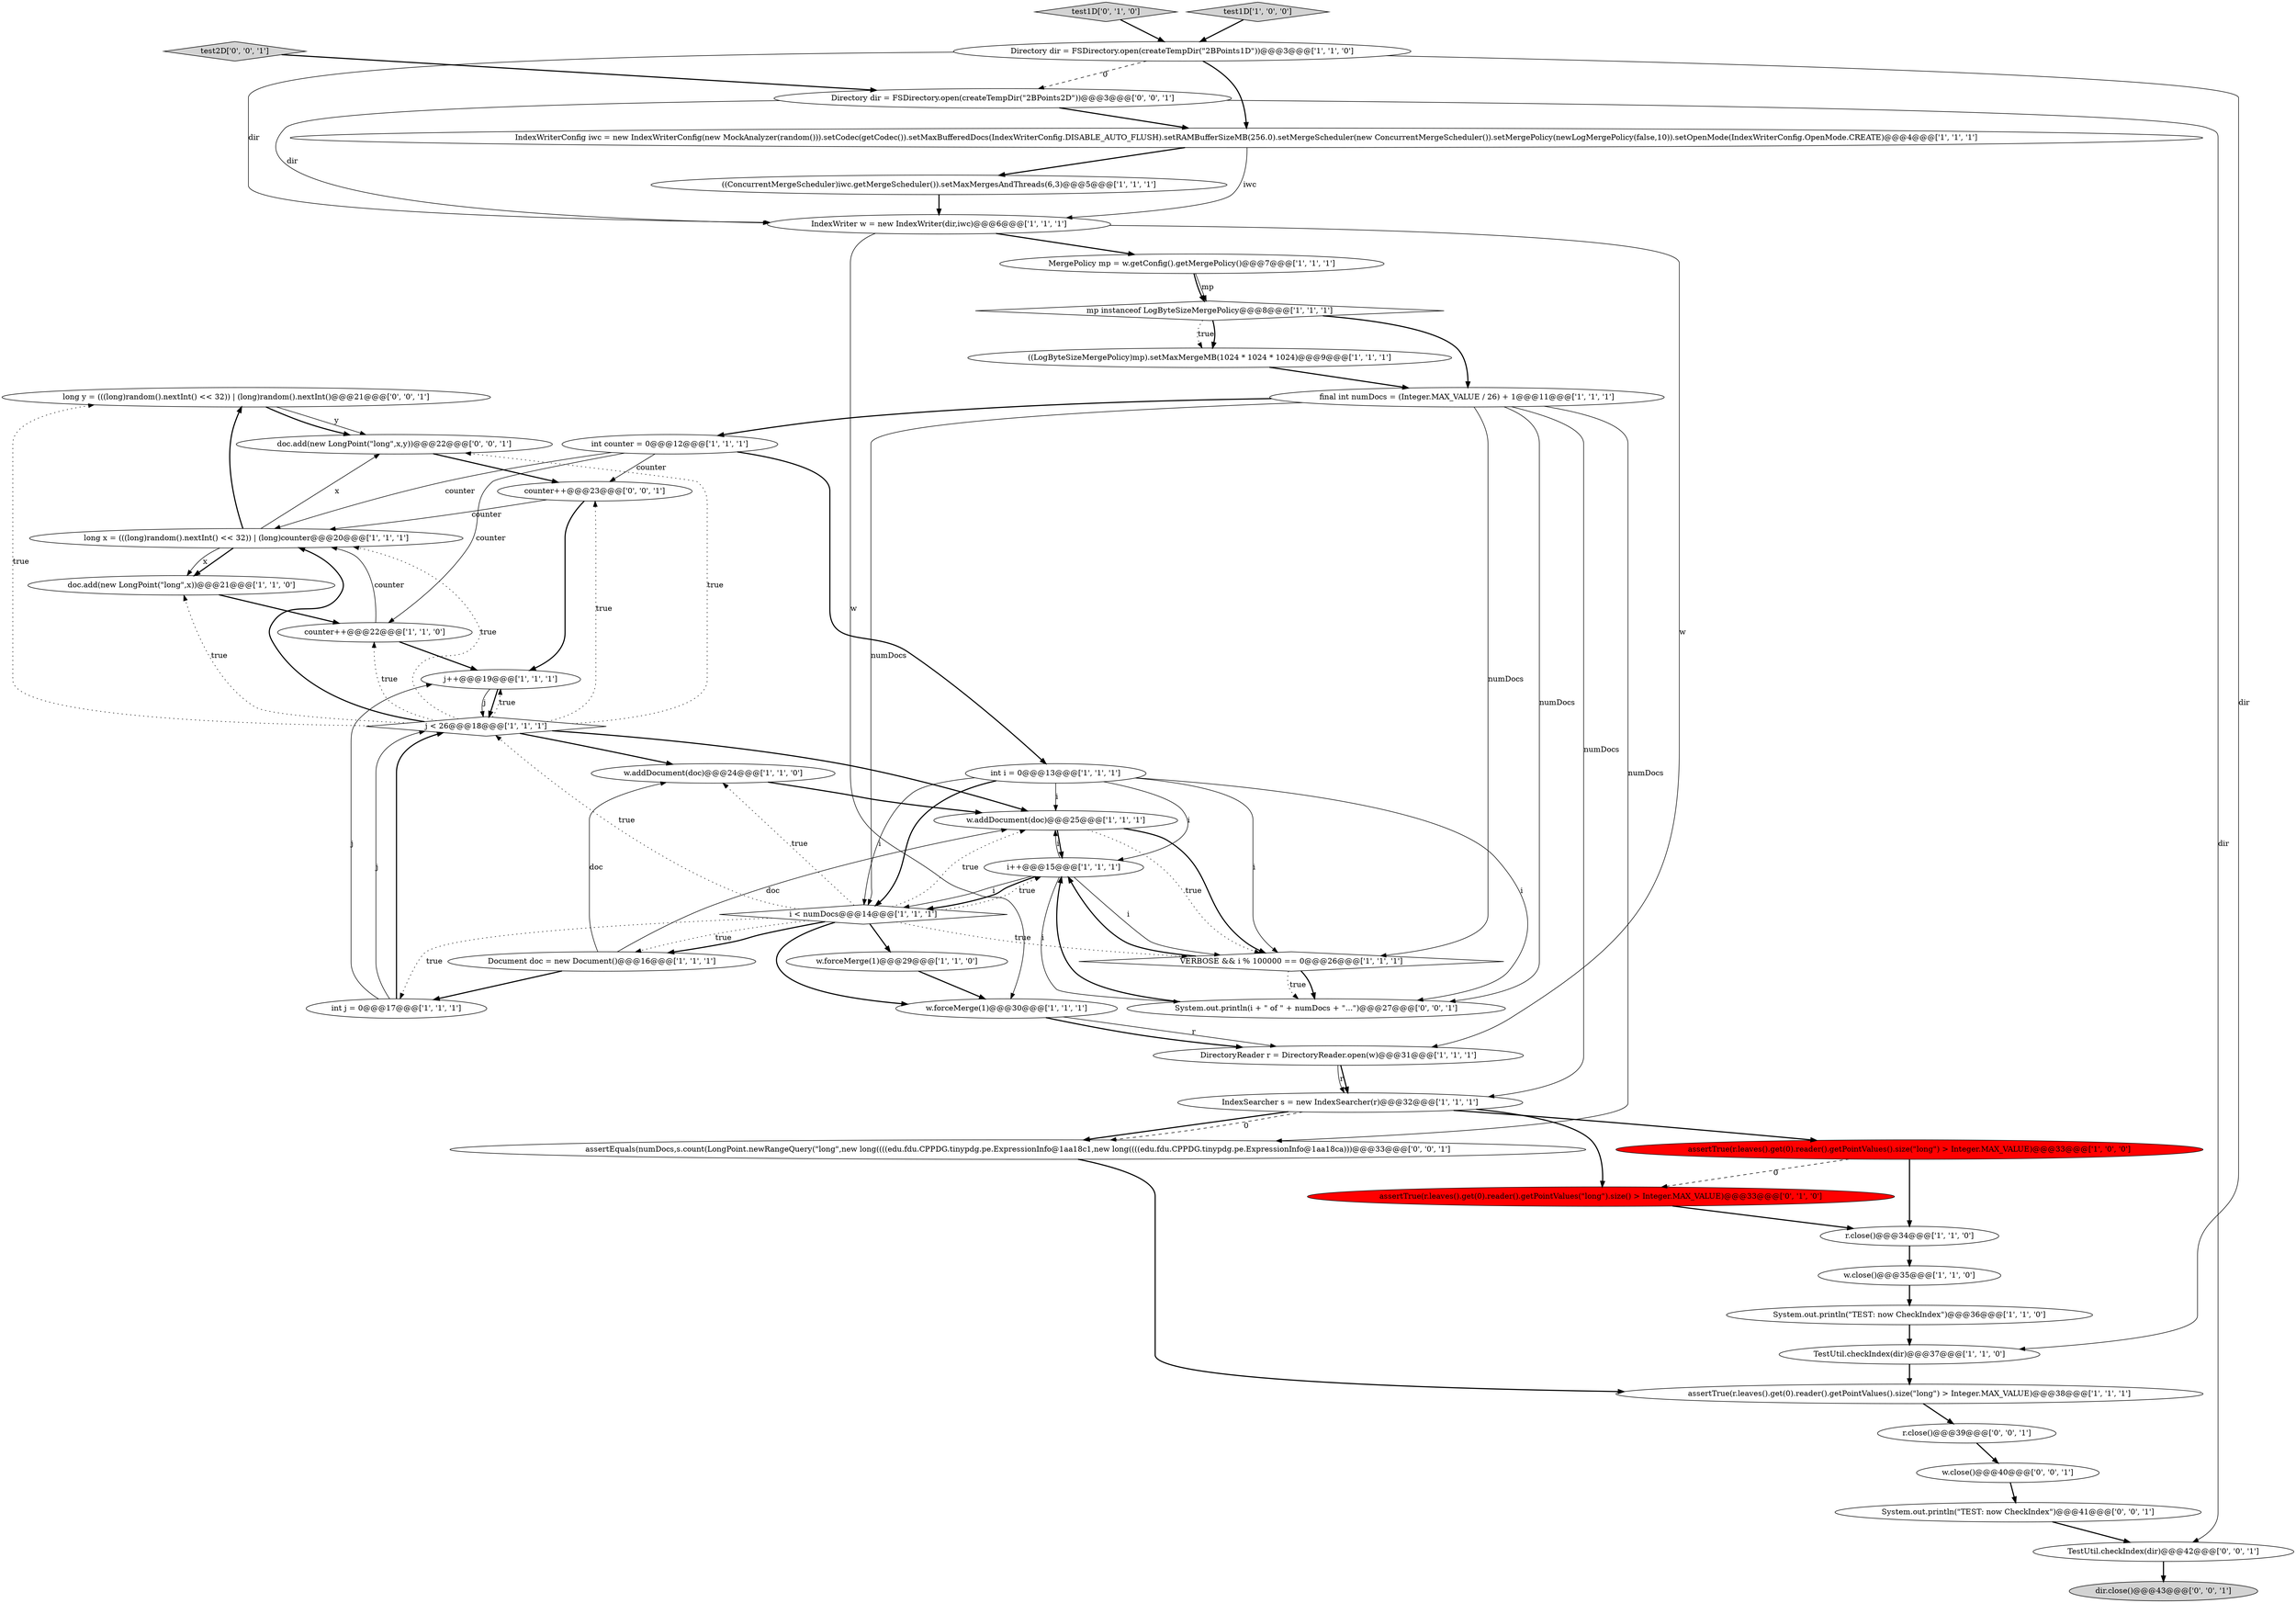 digraph {
37 [style = filled, label = "long y = (((long)random().nextInt() << 32)) | (long)random().nextInt()@@@21@@@['0', '0', '1']", fillcolor = white, shape = ellipse image = "AAA0AAABBB3BBB"];
39 [style = filled, label = "dir.close()@@@43@@@['0', '0', '1']", fillcolor = lightgray, shape = ellipse image = "AAA0AAABBB3BBB"];
12 [style = filled, label = "i++@@@15@@@['1', '1', '1']", fillcolor = white, shape = ellipse image = "AAA0AAABBB1BBB"];
10 [style = filled, label = "int i = 0@@@13@@@['1', '1', '1']", fillcolor = white, shape = ellipse image = "AAA0AAABBB1BBB"];
32 [style = filled, label = "int j = 0@@@17@@@['1', '1', '1']", fillcolor = white, shape = ellipse image = "AAA0AAABBB1BBB"];
2 [style = filled, label = "DirectoryReader r = DirectoryReader.open(w)@@@31@@@['1', '1', '1']", fillcolor = white, shape = ellipse image = "AAA0AAABBB1BBB"];
44 [style = filled, label = "assertEquals(numDocs,s.count(LongPoint.newRangeQuery(\"long\",new long((((edu.fdu.CPPDG.tinypdg.pe.ExpressionInfo@1aa18c1,new long((((edu.fdu.CPPDG.tinypdg.pe.ExpressionInfo@1aa18ca)))@@@33@@@['0', '0', '1']", fillcolor = white, shape = ellipse image = "AAA0AAABBB3BBB"];
24 [style = filled, label = "Document doc = new Document()@@@16@@@['1', '1', '1']", fillcolor = white, shape = ellipse image = "AAA0AAABBB1BBB"];
34 [style = filled, label = "assertTrue(r.leaves().get(0).reader().getPointValues(\"long\").size() > Integer.MAX_VALUE)@@@33@@@['0', '1', '0']", fillcolor = red, shape = ellipse image = "AAA1AAABBB2BBB"];
28 [style = filled, label = "mp instanceof LogByteSizeMergePolicy@@@8@@@['1', '1', '1']", fillcolor = white, shape = diamond image = "AAA0AAABBB1BBB"];
30 [style = filled, label = "int counter = 0@@@12@@@['1', '1', '1']", fillcolor = white, shape = ellipse image = "AAA0AAABBB1BBB"];
7 [style = filled, label = "counter++@@@22@@@['1', '1', '0']", fillcolor = white, shape = ellipse image = "AAA0AAABBB1BBB"];
42 [style = filled, label = "w.close()@@@40@@@['0', '0', '1']", fillcolor = white, shape = ellipse image = "AAA0AAABBB3BBB"];
45 [style = filled, label = "doc.add(new LongPoint(\"long\",x,y))@@@22@@@['0', '0', '1']", fillcolor = white, shape = ellipse image = "AAA0AAABBB3BBB"];
11 [style = filled, label = "long x = (((long)random().nextInt() << 32)) | (long)counter@@@20@@@['1', '1', '1']", fillcolor = white, shape = ellipse image = "AAA0AAABBB1BBB"];
27 [style = filled, label = "((ConcurrentMergeScheduler)iwc.getMergeScheduler()).setMaxMergesAndThreads(6,3)@@@5@@@['1', '1', '1']", fillcolor = white, shape = ellipse image = "AAA0AAABBB1BBB"];
31 [style = filled, label = "w.addDocument(doc)@@@25@@@['1', '1', '1']", fillcolor = white, shape = ellipse image = "AAA0AAABBB1BBB"];
17 [style = filled, label = "IndexWriterConfig iwc = new IndexWriterConfig(new MockAnalyzer(random())).setCodec(getCodec()).setMaxBufferedDocs(IndexWriterConfig.DISABLE_AUTO_FLUSH).setRAMBufferSizeMB(256.0).setMergeScheduler(new ConcurrentMergeScheduler()).setMergePolicy(newLogMergePolicy(false,10)).setOpenMode(IndexWriterConfig.OpenMode.CREATE)@@@4@@@['1', '1', '1']", fillcolor = white, shape = ellipse image = "AAA0AAABBB1BBB"];
20 [style = filled, label = "i < numDocs@@@14@@@['1', '1', '1']", fillcolor = white, shape = diamond image = "AAA0AAABBB1BBB"];
25 [style = filled, label = "IndexWriter w = new IndexWriter(dir,iwc)@@@6@@@['1', '1', '1']", fillcolor = white, shape = ellipse image = "AAA0AAABBB1BBB"];
38 [style = filled, label = "counter++@@@23@@@['0', '0', '1']", fillcolor = white, shape = ellipse image = "AAA0AAABBB3BBB"];
33 [style = filled, label = "test1D['0', '1', '0']", fillcolor = lightgray, shape = diamond image = "AAA0AAABBB2BBB"];
16 [style = filled, label = "w.close()@@@35@@@['1', '1', '0']", fillcolor = white, shape = ellipse image = "AAA0AAABBB1BBB"];
26 [style = filled, label = "doc.add(new LongPoint(\"long\",x))@@@21@@@['1', '1', '0']", fillcolor = white, shape = ellipse image = "AAA0AAABBB1BBB"];
29 [style = filled, label = "((LogByteSizeMergePolicy)mp).setMaxMergeMB(1024 * 1024 * 1024)@@@9@@@['1', '1', '1']", fillcolor = white, shape = ellipse image = "AAA0AAABBB1BBB"];
40 [style = filled, label = "Directory dir = FSDirectory.open(createTempDir(\"2BPoints2D\"))@@@3@@@['0', '0', '1']", fillcolor = white, shape = ellipse image = "AAA0AAABBB3BBB"];
9 [style = filled, label = "j++@@@19@@@['1', '1', '1']", fillcolor = white, shape = ellipse image = "AAA0AAABBB1BBB"];
23 [style = filled, label = "MergePolicy mp = w.getConfig().getMergePolicy()@@@7@@@['1', '1', '1']", fillcolor = white, shape = ellipse image = "AAA0AAABBB1BBB"];
35 [style = filled, label = "r.close()@@@39@@@['0', '0', '1']", fillcolor = white, shape = ellipse image = "AAA0AAABBB3BBB"];
0 [style = filled, label = "test1D['1', '0', '0']", fillcolor = lightgray, shape = diamond image = "AAA0AAABBB1BBB"];
5 [style = filled, label = "Directory dir = FSDirectory.open(createTempDir(\"2BPoints1D\"))@@@3@@@['1', '1', '0']", fillcolor = white, shape = ellipse image = "AAA0AAABBB1BBB"];
41 [style = filled, label = "System.out.println(i + \" of \" + numDocs + \"...\")@@@27@@@['0', '0', '1']", fillcolor = white, shape = ellipse image = "AAA0AAABBB3BBB"];
22 [style = filled, label = "assertTrue(r.leaves().get(0).reader().getPointValues().size(\"long\") > Integer.MAX_VALUE)@@@33@@@['1', '0', '0']", fillcolor = red, shape = ellipse image = "AAA1AAABBB1BBB"];
4 [style = filled, label = "w.forceMerge(1)@@@29@@@['1', '1', '0']", fillcolor = white, shape = ellipse image = "AAA0AAABBB1BBB"];
36 [style = filled, label = "TestUtil.checkIndex(dir)@@@42@@@['0', '0', '1']", fillcolor = white, shape = ellipse image = "AAA0AAABBB3BBB"];
43 [style = filled, label = "test2D['0', '0', '1']", fillcolor = lightgray, shape = diamond image = "AAA0AAABBB3BBB"];
3 [style = filled, label = "r.close()@@@34@@@['1', '1', '0']", fillcolor = white, shape = ellipse image = "AAA0AAABBB1BBB"];
13 [style = filled, label = "System.out.println(\"TEST: now CheckIndex\")@@@36@@@['1', '1', '0']", fillcolor = white, shape = ellipse image = "AAA0AAABBB1BBB"];
46 [style = filled, label = "System.out.println(\"TEST: now CheckIndex\")@@@41@@@['0', '0', '1']", fillcolor = white, shape = ellipse image = "AAA0AAABBB3BBB"];
8 [style = filled, label = "IndexSearcher s = new IndexSearcher(r)@@@32@@@['1', '1', '1']", fillcolor = white, shape = ellipse image = "AAA0AAABBB1BBB"];
21 [style = filled, label = "VERBOSE && i % 100000 == 0@@@26@@@['1', '1', '1']", fillcolor = white, shape = diamond image = "AAA0AAABBB1BBB"];
1 [style = filled, label = "w.forceMerge(1)@@@30@@@['1', '1', '1']", fillcolor = white, shape = ellipse image = "AAA0AAABBB1BBB"];
14 [style = filled, label = "assertTrue(r.leaves().get(0).reader().getPointValues().size(\"long\") > Integer.MAX_VALUE)@@@38@@@['1', '1', '1']", fillcolor = white, shape = ellipse image = "AAA0AAABBB1BBB"];
18 [style = filled, label = "j < 26@@@18@@@['1', '1', '1']", fillcolor = white, shape = diamond image = "AAA0AAABBB1BBB"];
19 [style = filled, label = "final int numDocs = (Integer.MAX_VALUE / 26) + 1@@@11@@@['1', '1', '1']", fillcolor = white, shape = ellipse image = "AAA0AAABBB1BBB"];
15 [style = filled, label = "TestUtil.checkIndex(dir)@@@37@@@['1', '1', '0']", fillcolor = white, shape = ellipse image = "AAA0AAABBB1BBB"];
6 [style = filled, label = "w.addDocument(doc)@@@24@@@['1', '1', '0']", fillcolor = white, shape = ellipse image = "AAA0AAABBB1BBB"];
10->12 [style = solid, label="i"];
40->36 [style = solid, label="dir"];
14->35 [style = bold, label=""];
24->32 [style = bold, label=""];
5->40 [style = dashed, label="0"];
31->21 [style = bold, label=""];
19->21 [style = solid, label="numDocs"];
18->38 [style = dotted, label="true"];
3->16 [style = bold, label=""];
22->34 [style = dashed, label="0"];
8->44 [style = bold, label=""];
5->25 [style = solid, label="dir"];
18->37 [style = dotted, label="true"];
5->15 [style = solid, label="dir"];
23->28 [style = bold, label=""];
7->9 [style = bold, label=""];
43->40 [style = bold, label=""];
25->2 [style = solid, label="w"];
31->21 [style = dotted, label="true"];
20->31 [style = dotted, label="true"];
45->38 [style = bold, label=""];
20->18 [style = dotted, label="true"];
7->11 [style = solid, label="counter"];
19->8 [style = solid, label="numDocs"];
9->18 [style = solid, label="j"];
32->18 [style = bold, label=""];
17->27 [style = bold, label=""];
19->20 [style = solid, label="numDocs"];
27->25 [style = bold, label=""];
10->20 [style = solid, label="i"];
12->31 [style = solid, label="i"];
8->34 [style = bold, label=""];
18->31 [style = bold, label=""];
10->41 [style = solid, label="i"];
26->7 [style = bold, label=""];
42->46 [style = bold, label=""];
12->20 [style = solid, label="i"];
20->24 [style = dotted, label="true"];
18->11 [style = bold, label=""];
21->41 [style = bold, label=""];
11->37 [style = bold, label=""];
46->36 [style = bold, label=""];
5->17 [style = bold, label=""];
19->44 [style = solid, label="numDocs"];
8->22 [style = bold, label=""];
28->29 [style = dotted, label="true"];
18->45 [style = dotted, label="true"];
18->11 [style = dotted, label="true"];
10->21 [style = solid, label="i"];
18->26 [style = dotted, label="true"];
40->17 [style = bold, label=""];
28->19 [style = bold, label=""];
30->10 [style = bold, label=""];
30->7 [style = solid, label="counter"];
37->45 [style = bold, label=""];
13->15 [style = bold, label=""];
20->6 [style = dotted, label="true"];
11->26 [style = bold, label=""];
28->29 [style = bold, label=""];
12->41 [style = solid, label="i"];
16->13 [style = bold, label=""];
18->7 [style = dotted, label="true"];
15->14 [style = bold, label=""];
35->42 [style = bold, label=""];
38->9 [style = bold, label=""];
12->20 [style = bold, label=""];
20->1 [style = bold, label=""];
33->5 [style = bold, label=""];
44->14 [style = bold, label=""];
31->12 [style = bold, label=""];
36->39 [style = bold, label=""];
11->45 [style = solid, label="x"];
32->9 [style = solid, label="j"];
21->12 [style = bold, label=""];
19->41 [style = solid, label="numDocs"];
23->28 [style = solid, label="mp"];
30->38 [style = solid, label="counter"];
21->41 [style = dotted, label="true"];
9->18 [style = bold, label=""];
29->19 [style = bold, label=""];
18->6 [style = bold, label=""];
18->9 [style = dotted, label="true"];
4->1 [style = bold, label=""];
1->2 [style = bold, label=""];
41->12 [style = bold, label=""];
8->44 [style = dashed, label="0"];
24->6 [style = solid, label="doc"];
1->2 [style = solid, label="r"];
38->11 [style = solid, label="counter"];
0->5 [style = bold, label=""];
40->25 [style = solid, label="dir"];
10->20 [style = bold, label=""];
11->26 [style = solid, label="x"];
25->23 [style = bold, label=""];
2->8 [style = solid, label="r"];
20->21 [style = dotted, label="true"];
20->4 [style = bold, label=""];
30->11 [style = solid, label="counter"];
32->18 [style = solid, label="j"];
24->31 [style = solid, label="doc"];
37->45 [style = solid, label="y"];
22->3 [style = bold, label=""];
10->31 [style = solid, label="i"];
25->1 [style = solid, label="w"];
6->31 [style = bold, label=""];
34->3 [style = bold, label=""];
12->21 [style = solid, label="i"];
20->12 [style = dotted, label="true"];
20->24 [style = bold, label=""];
20->32 [style = dotted, label="true"];
17->25 [style = solid, label="iwc"];
2->8 [style = bold, label=""];
19->30 [style = bold, label=""];
}
